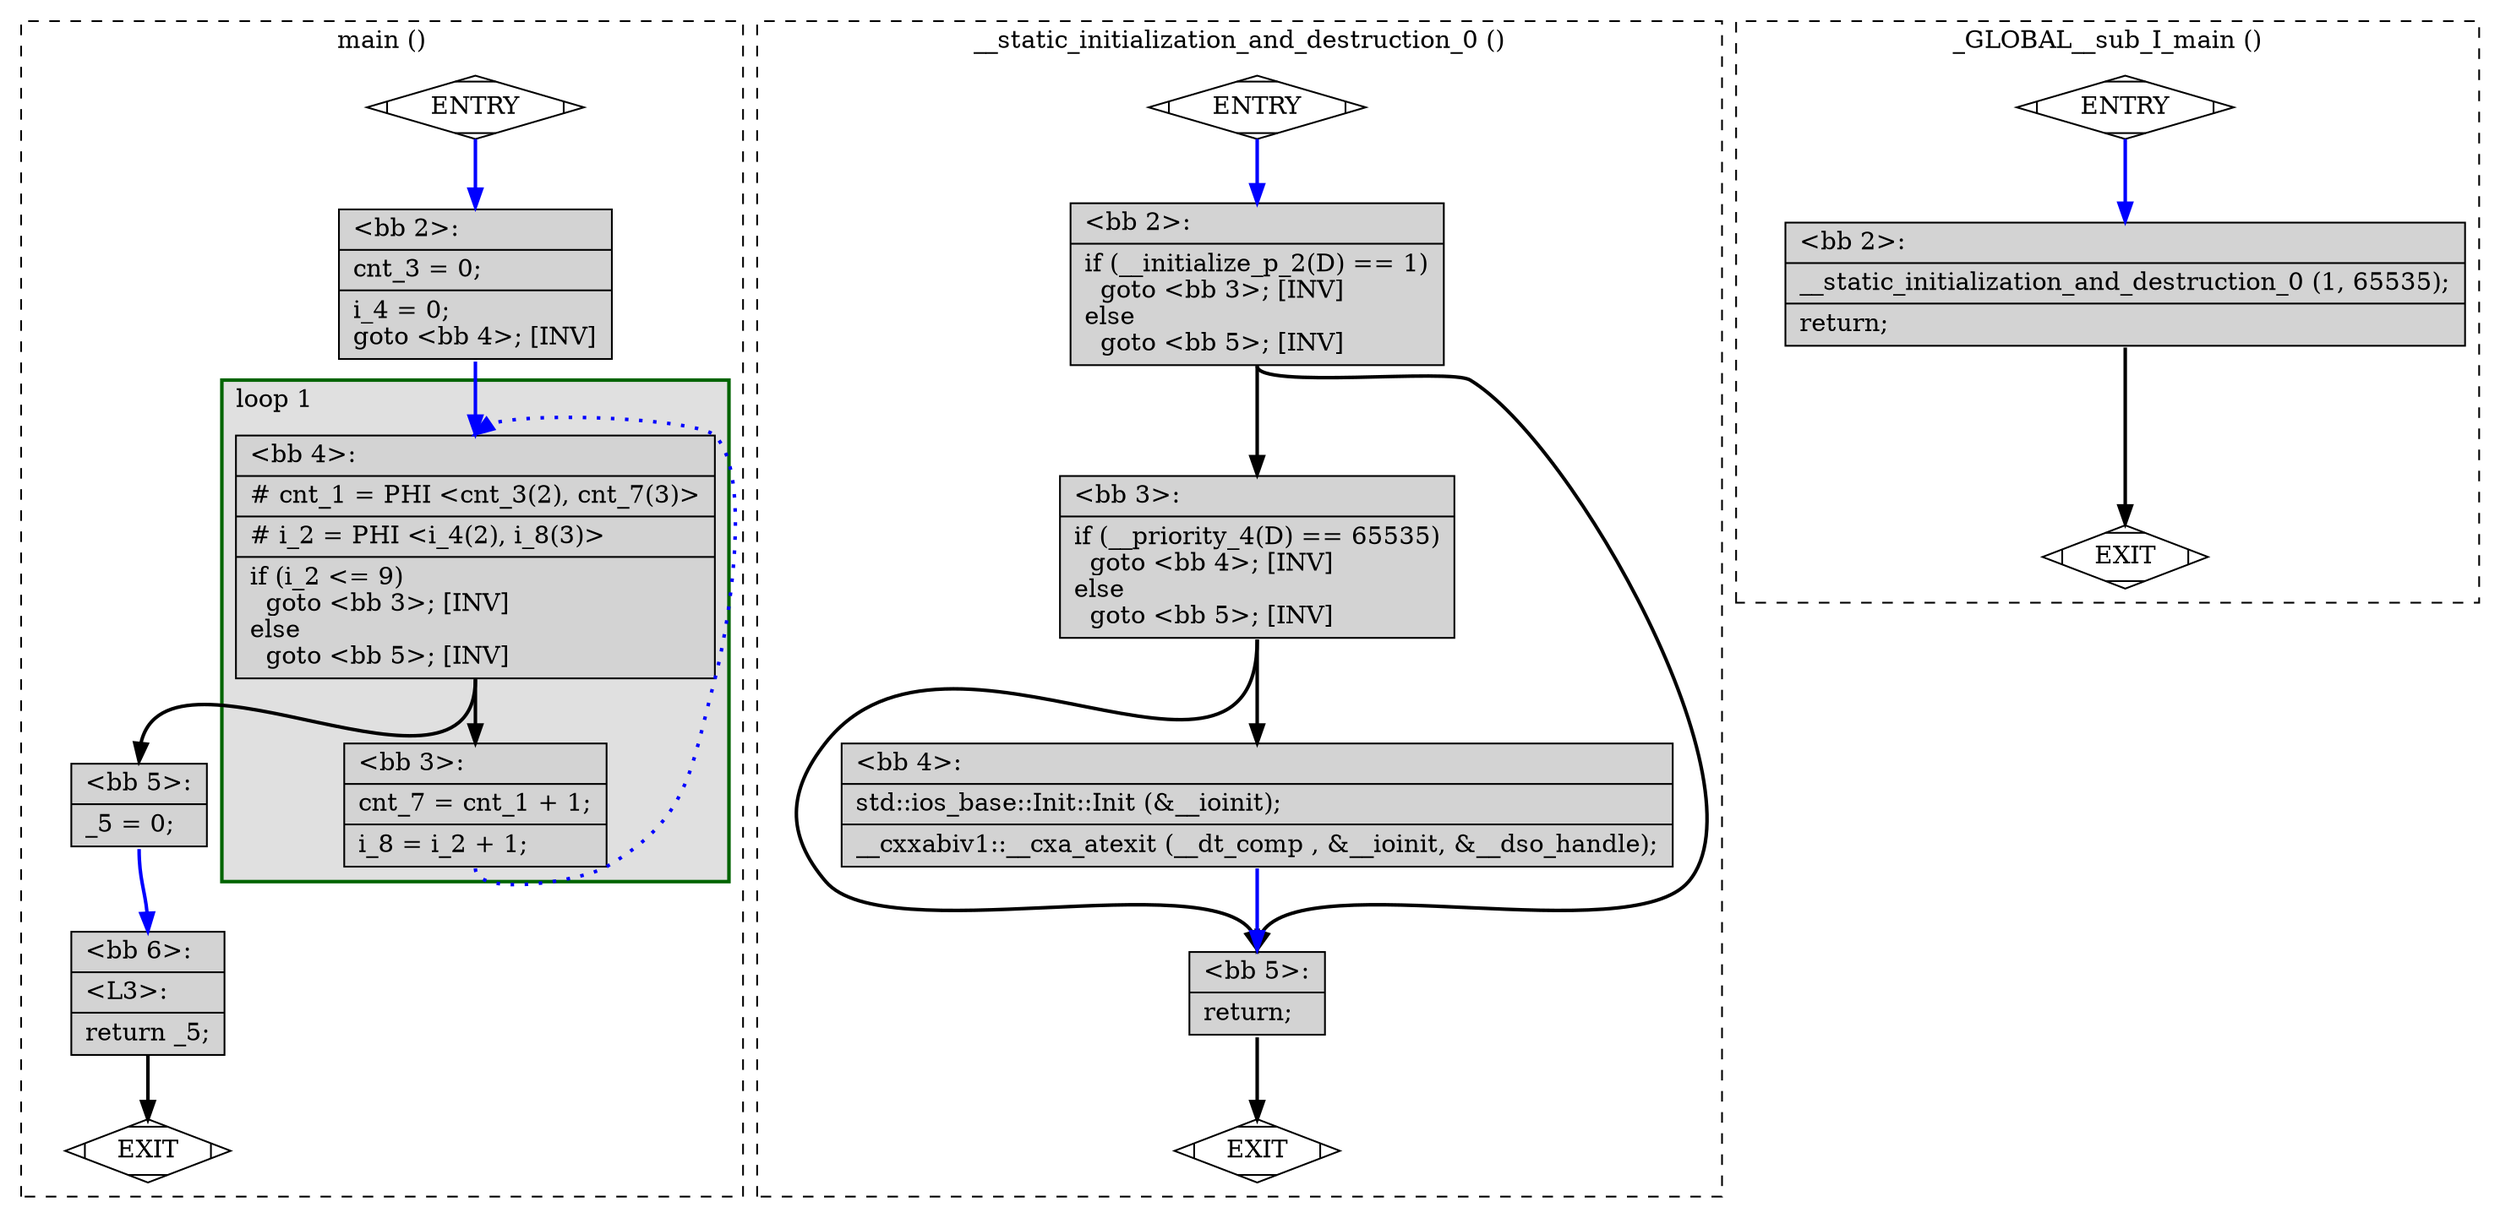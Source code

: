 digraph "a-test.cpp.023t.ssa" {
	graph [bb="0,0,1412,680",
		overlap=false
	];
	node [label="\N"];
	subgraph cluster_main {
		graph [bb="8,8,418,672",
			color=black,
			label="main ()",
			lheight=0.21,
			lp="213,660.5",
			lwidth=0.71,
			style=dashed
		];
		subgraph cluster_1731_1 {
			graph [bb="122,186,410,469",
				color=darkgreen,
				fillcolor=grey88,
				label="loop 1",
				labeljust=l,
				lheight=0.21,
				lp="152,457.5",
				lwidth=0.61,
				penwidth=2,
				style=filled
			];
			fn_1731_basic_block_4	[fillcolor=lightgrey,
				height=1.9167,
				label="{\<bb\ 4\>:\l|#\ cnt_1\ =\ PHI\ \<cnt_3(2),\ cnt_7(3)\>\l|#\ i_2\ =\ PHI\ \<i_4(2),\ i_8(3)\>\l|if\ (i_2\ \<=\ 9)\l\ \ goto\ \<bb\ \
3\>;\ [INV]\lelse\l\ \ goto\ \<bb\ 5\>;\ [INV]\l}",
				pos="266,369",
				rects="130,414.5,402,437.5 130,391.5,402,414.5 130,368.5,402,391.5 130,300.5,402,368.5",
				shape=record,
				style=filled,
				width=3.7778];
			fn_1731_basic_block_3	[fillcolor=lightgrey,
				height=0.97222,
				label="{\<bb\ 3\>:\l|cnt_7\ =\ cnt_1\ +\ 1;\l|i_8\ =\ i_2\ +\ 1;\l}",
				pos="266,229",
				rects="191.5,240.5,340.5,263.5 191.5,217.5,340.5,240.5 191.5,194.5,340.5,217.5",
				shape=record,
				style=filled,
				width=2.0694];
			fn_1731_basic_block_4:s -> fn_1731_basic_block_3:n	[color=black,
				constraint=true,
				pos="e,266,264 266,300 266,288 266,282.75 266,274.12",
				style="solid,bold",
				weight=10];
			fn_1731_basic_block_3:s -> fn_1731_basic_block_4:n	[color=blue,
				constraint=false,
				pos="e,266,439 266,193 266,176.44 326.21,185.64 340.5,194 387.51,221.5 387.85,247.4 402,300 409.97,329.61 423.6,416.24 402,438 393.02,\
447.05 302.37,452.3 274.27,444.64",
				style="dotted,bold",
				weight=10];
		}
		fn_1731_basic_block_5	[fillcolor=lightgrey,
			height=0.65278,
			label="{\<bb\ 5\>:\l|_5\ =\ 0;\l}",
			pos="75,229",
			rects="36.5,229,113.5,252 36.5,206,113.5,229",
			shape=record,
			style=filled,
			width=1.0694];
		fn_1731_basic_block_4:s -> fn_1731_basic_block_5:n	[color=black,
			constraint=true,
			pos="e,75,253 266,300 266,216.34 91.061,329.83 76.028,263.11",
			style="solid,bold",
			weight=10];
		fn_1731_basic_block_0	[fillcolor=white,
			height=0.5,
			label=ENTRY,
			pos="266,623",
			shape=Mdiamond,
			style=filled,
			width=1.7107];
		fn_1731_basic_block_1	[fillcolor=white,
			height=0.5,
			label=EXIT,
			pos="80,34",
			shape=Mdiamond,
			style=filled,
			width=1.3021];
		fn_1731_basic_block_0:s -> fn_1731_basic_block_1:n	[constraint=true,
			pos="e,80,52 266,605 266,563.56 213.22,593.76 180,569 88.332,500.68 17,484.33 17,370 17,370 17,370 17,228 17,165.62 -4.143,142.05 27,\
88 39.106,66.989 69.027,76.306 77.644,61.951",
			style=invis];
		fn_1731_basic_block_2	[fillcolor=lightgrey,
			height=1.1806,
			label="{\<bb\ 2\>:\l|cnt_3\ =\ 0;\l|i_4\ =\ 0;\lgoto\ \<bb\ 4\>;\ [INV]\l}",
			pos="266,523",
			rects="188.5,542,343.5,565 188.5,519,343.5,542 188.5,481,343.5,519",
			shape=record,
			style=filled,
			width=2.1528];
		fn_1731_basic_block_0:s -> fn_1731_basic_block_2:n	[color=blue,
			constraint=true,
			pos="e,266,566 266,605 266,591.59 266,585.96 266,576.08",
			style="solid,bold",
			weight=100];
		fn_1731_basic_block_2:s -> fn_1731_basic_block_4:n	[color=blue,
			constraint=true,
			pos="e,266,439 266,480 266,465.76 266,459.87 266,449.28",
			style="solid,bold",
			weight=100];
		fn_1731_basic_block_6	[fillcolor=lightgrey,
			height=0.97222,
			label="{\<bb\ 6\>:\l|\<L3\>:\l|return\ _5;\l}",
			pos="80,123",
			rects="36.5,134.5,123.5,157.5 36.5,111.5,123.5,134.5 36.5,88.5,123.5,111.5",
			shape=record,
			style=filled,
			width=1.2083];
		fn_1731_basic_block_5:s -> fn_1731_basic_block_6:n	[color=blue,
			constraint=true,
			pos="e,80,158 75,205 75,187.93 78.301,181.44 79.539,168.34",
			style="solid,bold",
			weight=100];
		fn_1731_basic_block_6:s -> fn_1731_basic_block_1:n	[color=black,
			constraint=true,
			pos="e,80,52 80,88 80,76 80,70.75 80,62.125",
			style="solid,bold",
			weight=10];
	}
	subgraph cluster___static_initialization_and_destruction_0 {
		graph [bb="426,8,974,672",
			color=black,
			label="__static_initialization_and_destruction_0 ()",
			lheight=0.21,
			lp="700,660.5",
			lwidth=4.19,
			style=dashed
		];
		fn_2226_basic_block_0	[fillcolor=white,
			height=0.5,
			label=ENTRY,
			pos="834,623",
			shape=Mdiamond,
			style=filled,
			width=1.7107];
		fn_2226_basic_block_1	[fillcolor=white,
			height=0.5,
			label=EXIT,
			pos="690,34",
			shape=Mdiamond,
			style=filled,
			width=1.3021];
		fn_2226_basic_block_0:s -> fn_2226_basic_block_1:n	[constraint=true,
			pos="e,690,52 834,605 834,551.44 767.05,592.65 719,569 580.71,500.95 435,524.12 435,370 435,370 435,370 435,228 435,208.81 433.36,201.25 \
445,186 453.46,174.92 644.48,88.109 683.19,59.339",
			style=invis];
		fn_2226_basic_block_2	[fillcolor=lightgrey,
			height=1.2778,
			label="{\<bb\ 2\>:\l|if\ (__initialize_p_2(D)\ ==\ 1)\l\ \ goto\ \<bb\ 3\>;\ [INV]\lelse\l\ \ goto\ \<bb\ 5\>;\ [INV]\l}",
			pos="834,523",
			rects="728,545.5,940,568.5 728,477.5,940,545.5",
			shape=record,
			style=filled,
			width=2.9444];
		fn_2226_basic_block_0:s -> fn_2226_basic_block_2:n	[color=blue,
			constraint=true,
			pos="e,834,569 834,605 834,593 834,587.75 834,579.12",
			style="solid,bold",
			weight=100];
		fn_2226_basic_block_3	[fillcolor=lightgrey,
			height=1.2778,
			label="{\<bb\ 3\>:\l|if\ (__priority_4(D)\ ==\ 65535)\l\ \ goto\ \<bb\ 4\>;\ [INV]\lelse\l\ \ goto\ \<bb\ 5\>;\ [INV]\l}",
			pos="834,369",
			rects="722,391.5,946,414.5 722,323.5,946,391.5",
			shape=record,
			style=filled,
			width=3.1111];
		fn_2226_basic_block_2:s -> fn_2226_basic_block_3:n	[color=black,
			constraint=true,
			pos="e,834,416 834,477 834,453.6 834,445.34 834,426.08",
			style="solid,bold",
			weight=10];
		fn_2226_basic_block_5	[fillcolor=lightgrey,
			height=0.65278,
			label="{\<bb\ 5\>:\l|return;\l}",
			pos="690,123",
			rects="651.5,123,728.5,146 651.5,100,728.5,123",
			shape=record,
			style=filled,
			width=1.0694];
		fn_2226_basic_block_2:s -> fn_2226_basic_block_5:n	[color=black,
			constraint=true,
			pos="e,690,147 834,477 834,463.53 945.79,478.84 955,469 976.5,446.03 968.33,209.12 947,186 910.43,146.36 718.14,197.09 692.77,157",
			style="solid,bold",
			weight=10];
		fn_2226_basic_block_4	[fillcolor=lightgrey,
			height=0.97222,
			label="{\<bb\ 4\>:\l|std::ios_base::Init::Init\ (&__ioinit);\l|__cxxabiv1::__cxa_atexit\ (__dt_comp\ ,\ &__ioinit,\ &__dso_handle);\l}",
			pos="690,229",
			rects="454,240.5,926,263.5 454,217.5,926,240.5 454,194.5,926,217.5",
			shape=record,
			style=filled,
			width=6.5556];
		fn_2226_basic_block_3:s -> fn_2226_basic_block_4:n	[color=black,
			constraint=true,
			pos="e,690,264 834,322 834,256.78 705.32,324.69 691.24,274.03",
			style="solid,bold",
			weight=10];
		fn_2226_basic_block_3:s -> fn_2226_basic_block_5:n	[color=black,
			constraint=true,
			pos="e,690,147 834,322 834,270.24 909.07,308.8 935,264 952.37,234 957.5,212.37 935,186 901.73,147.01 718.56,194.46 692.97,157.02",
			style="solid,bold",
			weight=10];
		fn_2226_basic_block_4:s -> fn_2226_basic_block_5:n	[color=blue,
			constraint=true,
			pos="e,690,147 690,193 690,176.39 690,169.9 690,157.08",
			style="solid,bold",
			weight=100];
		fn_2226_basic_block_5:s -> fn_2226_basic_block_1:n	[color=black,
			constraint=true,
			pos="e,690,52 690,99 690,82.028 690,75.398 690,62.304",
			style="solid,bold",
			weight=10];
	}
	subgraph cluster__GLOBAL__sub_I_main {
		graph [bb="982,343,1404,672",
			color=black,
			label="_GLOBAL__sub_I_main ()",
			lheight=0.21,
			lp="1193,660.5",
			lwidth=2.44,
			style=dashed
		];
		fn_2227_basic_block_0	[fillcolor=white,
			height=0.5,
			label=ENTRY,
			pos="1203,623",
			shape=Mdiamond,
			style=filled,
			width=1.7107];
		fn_2227_basic_block_1	[fillcolor=white,
			height=0.5,
			label=EXIT,
			pos="1203,369",
			shape=Mdiamond,
			style=filled,
			width=1.3021];
		fn_2227_basic_block_0:s -> fn_2227_basic_block_1:n	[constraint=true,
			pos="e,1203,388 1203,605 1203,513.81 1059.6,638.91 1001,569 974.75,537.65 978.66,511.25 1001,477 1052.6,397.87 1192.1,479.57 1202.4,398.16",
			style=invis];
		fn_2227_basic_block_2	[fillcolor=lightgrey,
			height=0.97222,
			label="{\<bb\ 2\>:\l|__static_initialization_and_destruction_0\ (1,\ 65535);\l|return;\l}",
			pos="1203,523",
			rects="1010,534.5,1396,557.5 1010,511.5,1396,534.5 1010,488.5,1396,511.5",
			shape=record,
			style=filled,
			width=5.3611];
		fn_2227_basic_block_0:s -> fn_2227_basic_block_2:n	[color=blue,
			constraint=true,
			pos="e,1203,559 1203,605 1203,588.39 1203,581.9 1203,569.08",
			style="solid,bold",
			weight=100];
		fn_2227_basic_block_2:s -> fn_2227_basic_block_1:n	[color=black,
			constraint=true,
			pos="e,1203,388 1203,487 1203,446.61 1203,434.03 1203,398.2",
			style="solid,bold",
			weight=10];
	}
}
